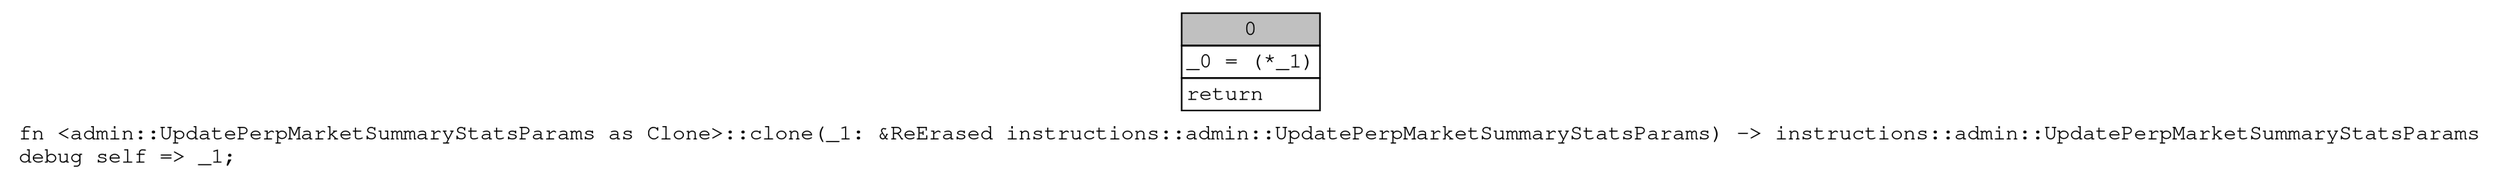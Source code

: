 digraph Mir_0_5515 {
    graph [fontname="Courier, monospace"];
    node [fontname="Courier, monospace"];
    edge [fontname="Courier, monospace"];
    label=<fn &lt;admin::UpdatePerpMarketSummaryStatsParams as Clone&gt;::clone(_1: &amp;ReErased instructions::admin::UpdatePerpMarketSummaryStatsParams) -&gt; instructions::admin::UpdatePerpMarketSummaryStatsParams<br align="left"/>debug self =&gt; _1;<br align="left"/>>;
    bb0__0_5515 [shape="none", label=<<table border="0" cellborder="1" cellspacing="0"><tr><td bgcolor="gray" align="center" colspan="1">0</td></tr><tr><td align="left" balign="left">_0 = (*_1)<br/></td></tr><tr><td align="left">return</td></tr></table>>];
}
